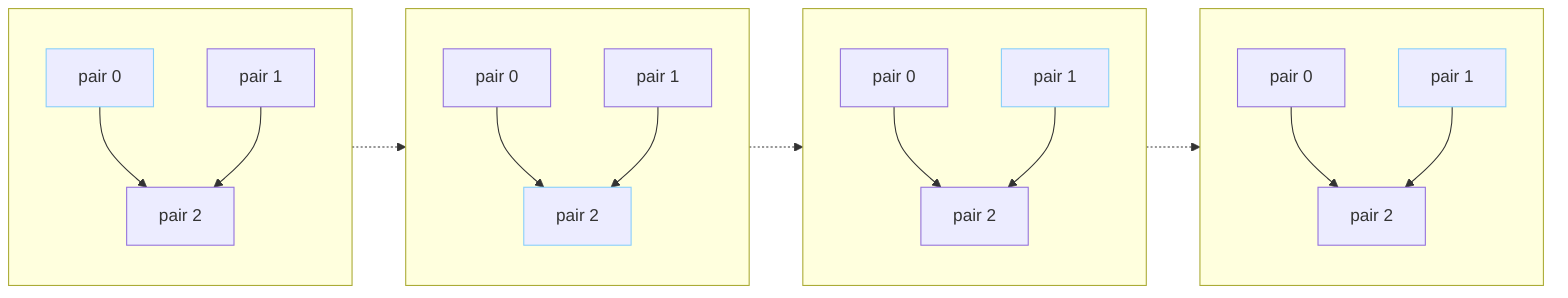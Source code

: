 flowchart LR
  subgraph s0[ ]
    direction TB

    c0[pair 0]:::current --> c2[pair 2]
    c1[pair 1] --> c2
  end

  s0 -.-> s1

  subgraph s1[ ]
    direction TB

    c3[pair 0] --> c5[pair 2]:::current
    c4[pair 1] --> c5
  end

  s1 -.-> s2

  subgraph s2[ ]
    direction TB

    c6[pair 0] --> c8[pair 2]
    c7[pair 1]:::current --> c8
  end

  s2 -.-> s3

  subgraph s3[ ]
    direction TB

    c9[pair 0] --> c11[pair 2]
    c10[pair 1]:::current --> c11
  end

 classDef current stroke:lightskyblue